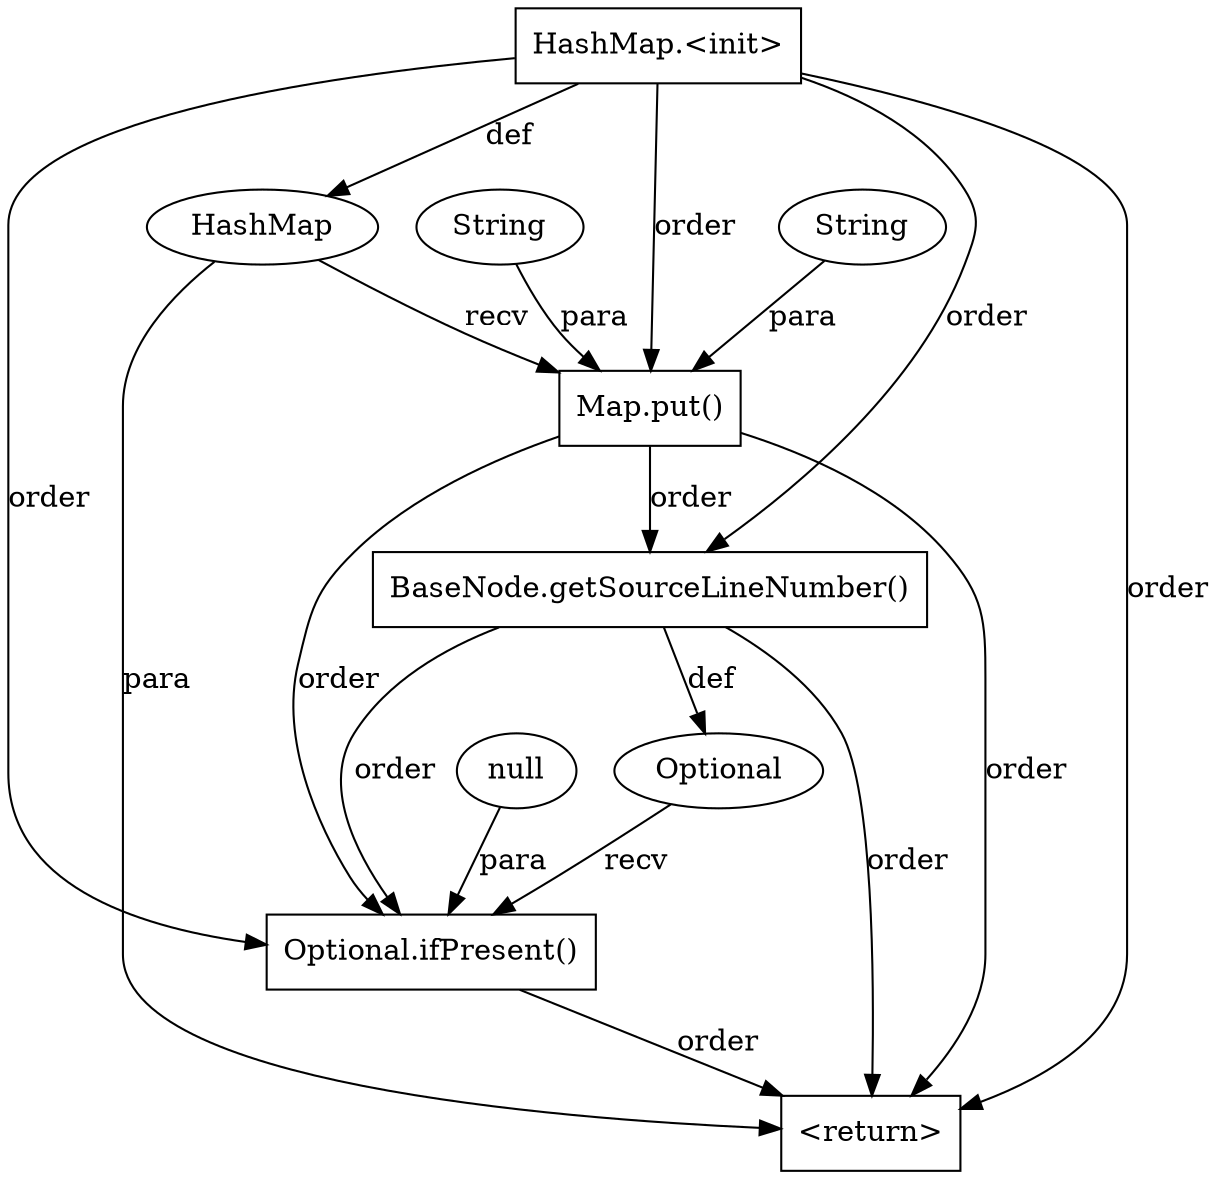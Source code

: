 digraph "11075" {
1 [label="Optional.ifPresent()" shape=box]
2 [label="null" shape=ellipse]
3 [label="Optional" shape=ellipse]
4 [label="BaseNode.getSourceLineNumber()" shape=box]
5 [label="Map.put()" shape=box]
6 [label="String" shape=ellipse]
7 [label="String" shape=ellipse]
8 [label="HashMap" shape=ellipse]
9 [label="HashMap.<init>" shape=box]
10 [label="<return>" shape=box]
1 -> 10 [label="order"];
2 -> 1 [label="para"];
3 -> 1 [label="recv"];
4 -> 10 [label="order"];
4 -> 3 [label="def"];
4 -> 1 [label="order"];
5 -> 1 [label="order"];
5 -> 4 [label="order"];
5 -> 10 [label="order"];
6 -> 5 [label="para"];
7 -> 5 [label="para"];
8 -> 10 [label="para"];
8 -> 5 [label="recv"];
9 -> 10 [label="order"];
9 -> 1 [label="order"];
9 -> 8 [label="def"];
9 -> 5 [label="order"];
9 -> 4 [label="order"];
}